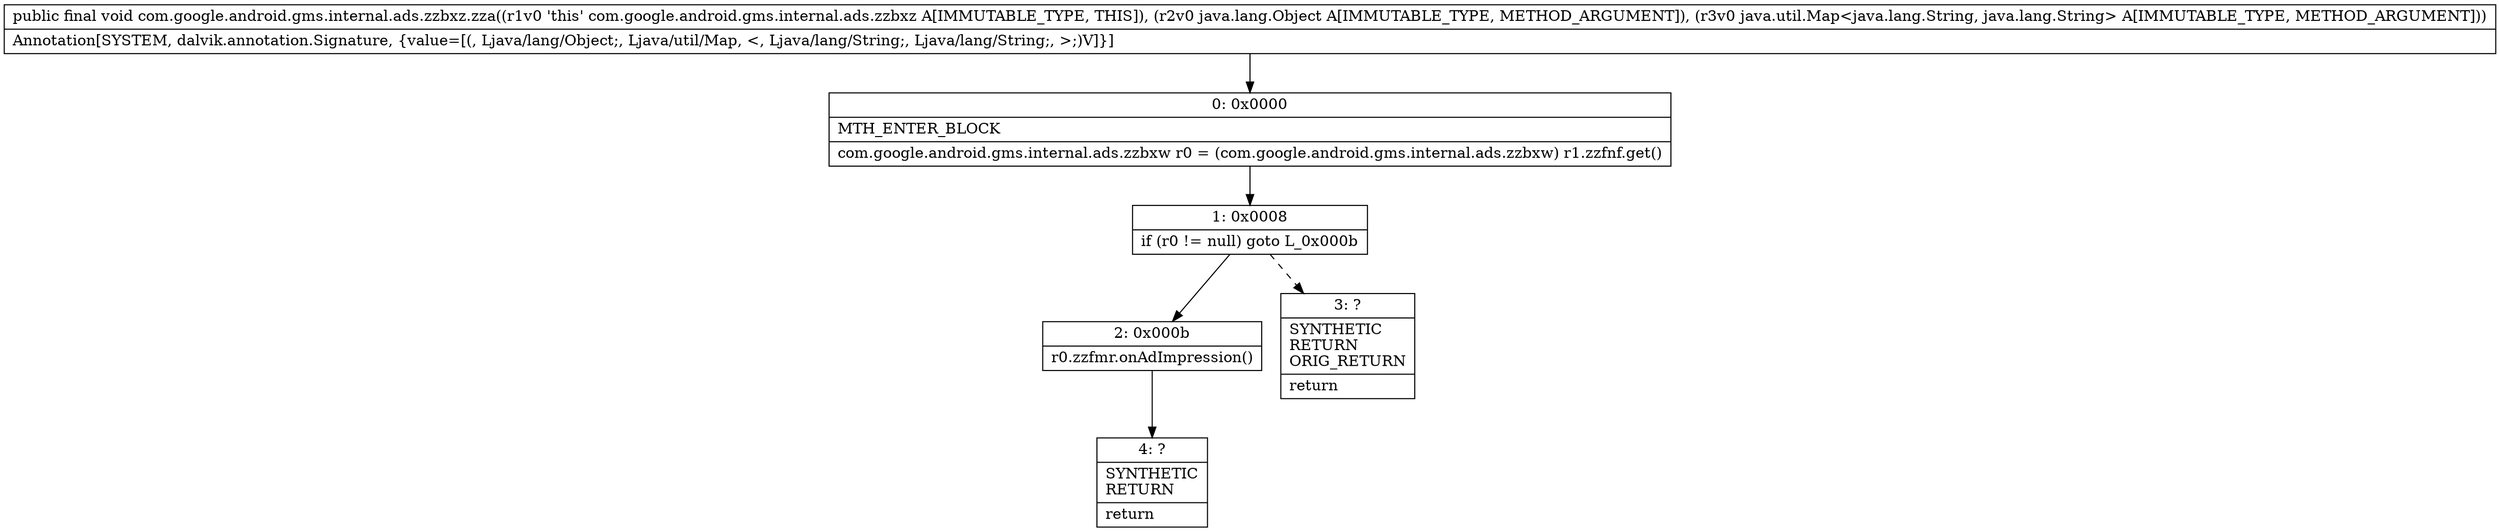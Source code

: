 digraph "CFG forcom.google.android.gms.internal.ads.zzbxz.zza(Ljava\/lang\/Object;Ljava\/util\/Map;)V" {
Node_0 [shape=record,label="{0\:\ 0x0000|MTH_ENTER_BLOCK\l|com.google.android.gms.internal.ads.zzbxw r0 = (com.google.android.gms.internal.ads.zzbxw) r1.zzfnf.get()\l}"];
Node_1 [shape=record,label="{1\:\ 0x0008|if (r0 != null) goto L_0x000b\l}"];
Node_2 [shape=record,label="{2\:\ 0x000b|r0.zzfmr.onAdImpression()\l}"];
Node_3 [shape=record,label="{3\:\ ?|SYNTHETIC\lRETURN\lORIG_RETURN\l|return\l}"];
Node_4 [shape=record,label="{4\:\ ?|SYNTHETIC\lRETURN\l|return\l}"];
MethodNode[shape=record,label="{public final void com.google.android.gms.internal.ads.zzbxz.zza((r1v0 'this' com.google.android.gms.internal.ads.zzbxz A[IMMUTABLE_TYPE, THIS]), (r2v0 java.lang.Object A[IMMUTABLE_TYPE, METHOD_ARGUMENT]), (r3v0 java.util.Map\<java.lang.String, java.lang.String\> A[IMMUTABLE_TYPE, METHOD_ARGUMENT]))  | Annotation[SYSTEM, dalvik.annotation.Signature, \{value=[(, Ljava\/lang\/Object;, Ljava\/util\/Map, \<, Ljava\/lang\/String;, Ljava\/lang\/String;, \>;)V]\}]\l}"];
MethodNode -> Node_0;
Node_0 -> Node_1;
Node_1 -> Node_2;
Node_1 -> Node_3[style=dashed];
Node_2 -> Node_4;
}

